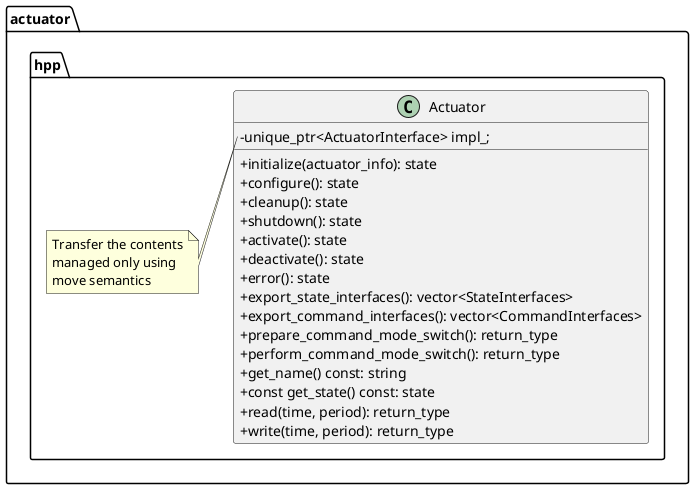 @startuml "Actuator Class Diagram"
skinparam classAttributeIconSize 0
skinparam NoteTextAlignment center

package "actuator.hpp" {
    class Actuator {
        -unique_ptr<ActuatorInterface> impl_;
        +initialize(actuator_info): state
        +configure(): state
        +cleanup(): state
        +shutdown(): state
        +activate(): state
        +deactivate(): state
        +error(): state
        +export_state_interfaces(): vector<StateInterfaces>
        +export_command_interfaces(): vector<CommandInterfaces>
        +prepare_command_mode_switch(): return_type
        +perform_command_mode_switch(): return_type
        +get_name() const: string
        +const get_state() const: state
        +read(time, period): return_type
        +write(time, period): return_type
    }
    note left of Actuator::impl_
        Transfer the contents
        managed only using
        move semantics
    end note
}


@enduml